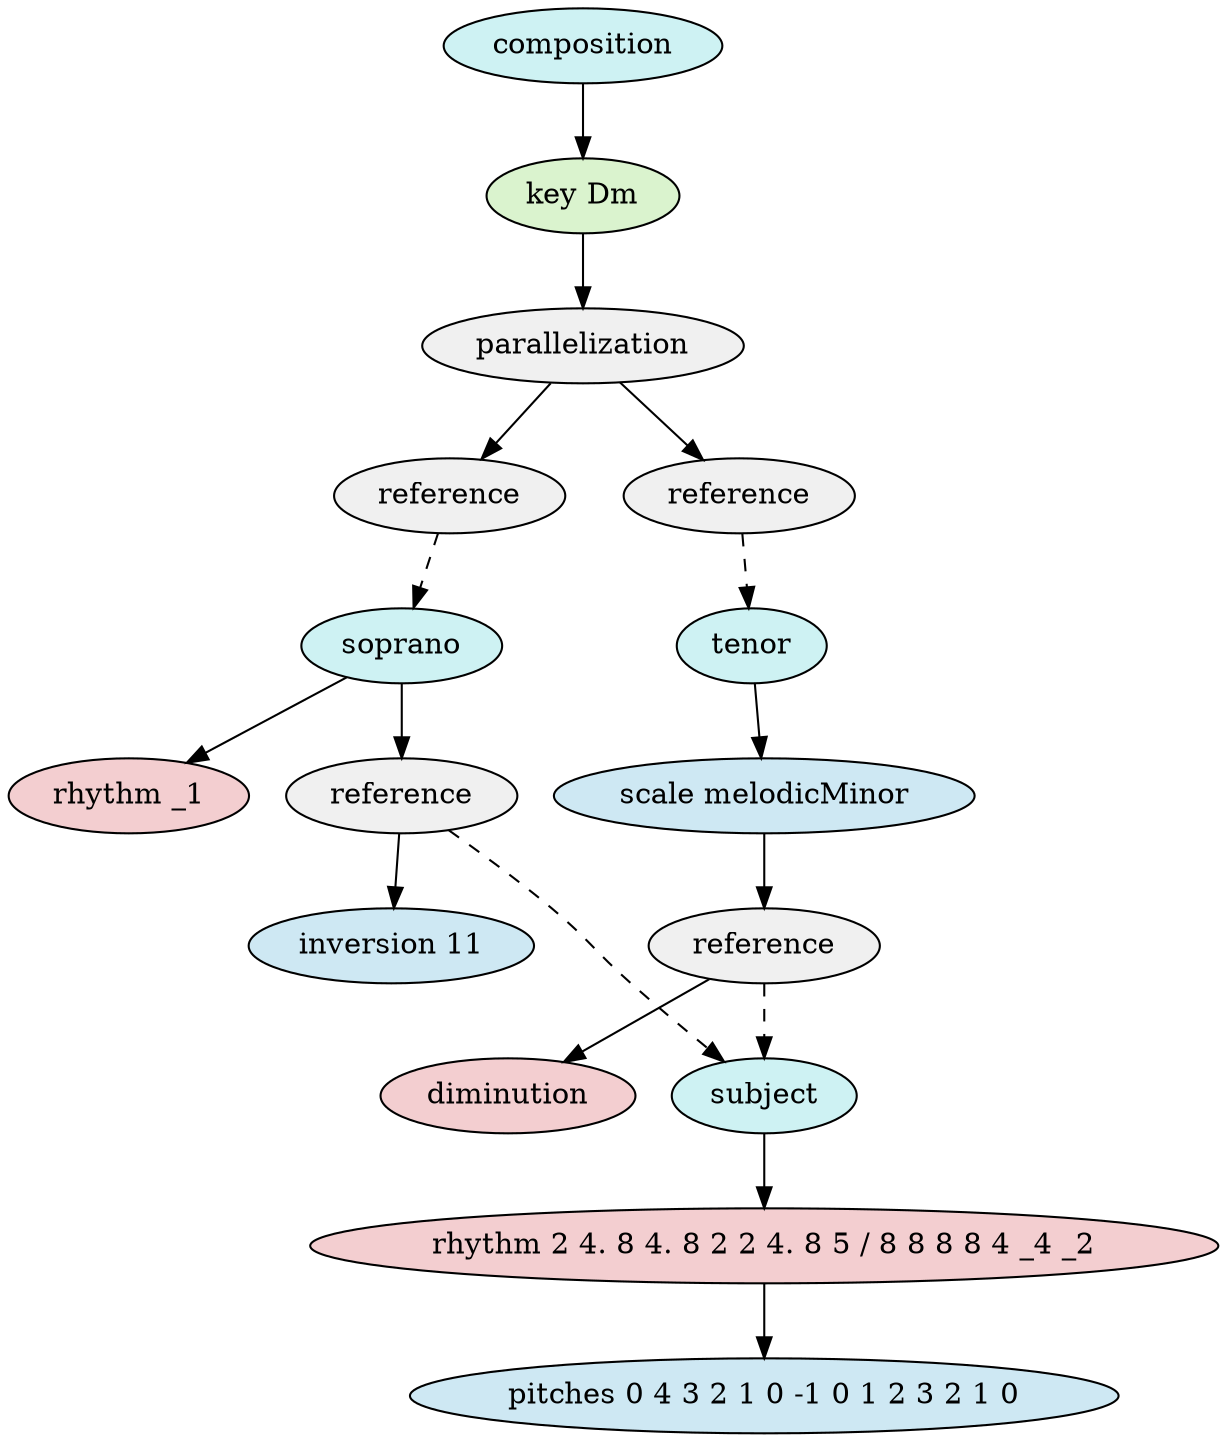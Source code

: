 digraph compositionModel {
    graph [ordering="out"];
    n0 [fillcolor="#cef2f3",style="filled",label="composition"];
    n1 [fillcolor="#daf3ce",style="filled",label="key Dm"];
    n0 -> n1;
    n2 [fillcolor="#f0f0f0",style="filled",label="parallelization"];
    n1 -> n2;
    n3 [fillcolor="#f0f0f0",style="filled",label="reference"];
    n2 -> n3;
    n4 [fillcolor="#f0f0f0",style="filled",label="reference"];
    n2 -> n4;
    n5 [fillcolor="#cef2f3",style="filled",label="soprano"];
    n6 [fillcolor="#f3ced0",style="filled",label="rhythm _1"];
    n5 -> n6;
    n7 [fillcolor="#f0f0f0",style="filled",label="reference"];
    n5 -> n7;
    n8 [fillcolor="#cee8f3",style="filled",label="inversion 11"];
    n7 -> n8;
    n9 [fillcolor="#cef2f3",style="filled",label="tenor"];
    n10 [fillcolor="#cee8f3",style="filled",label="scale melodicMinor"];
    n9 -> n10;
    n11 [fillcolor="#f0f0f0",style="filled",label="reference"];
    n10 -> n11;
    n12 [fillcolor="#f3ced0",style="filled",label="diminution"];
    n11 -> n12;
    n13 [fillcolor="#cef2f3",style="filled",label="subject"];
    n14 [fillcolor="#f3ced0",style="filled",label="rhythm 2 4. 8 4. 8 2 2 4. 8 5 / 8 8 8 8 4 _4 _2"];
    n13 -> n14;
    n15 [fillcolor="#cee8f3",style="filled",label="pitches 0 4 3 2 1 0 -1 0 1 2 3 2 1 0"];
    n14 -> n15;
    n3 -> n5 [style="dashed"];
    n4 -> n9 [style="dashed"];
    n7 -> n13 [style="dashed"];
    n11 -> n13 [style="dashed"];
}